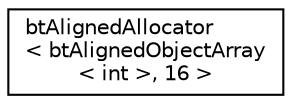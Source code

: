digraph "Graphical Class Hierarchy"
{
  edge [fontname="Helvetica",fontsize="10",labelfontname="Helvetica",labelfontsize="10"];
  node [fontname="Helvetica",fontsize="10",shape=record];
  rankdir="LR";
  Node1 [label="btAlignedAllocator\l\< btAlignedObjectArray\l\< int \>, 16 \>",height=0.2,width=0.4,color="black", fillcolor="white", style="filled",URL="$classbt_aligned_allocator.html"];
}

